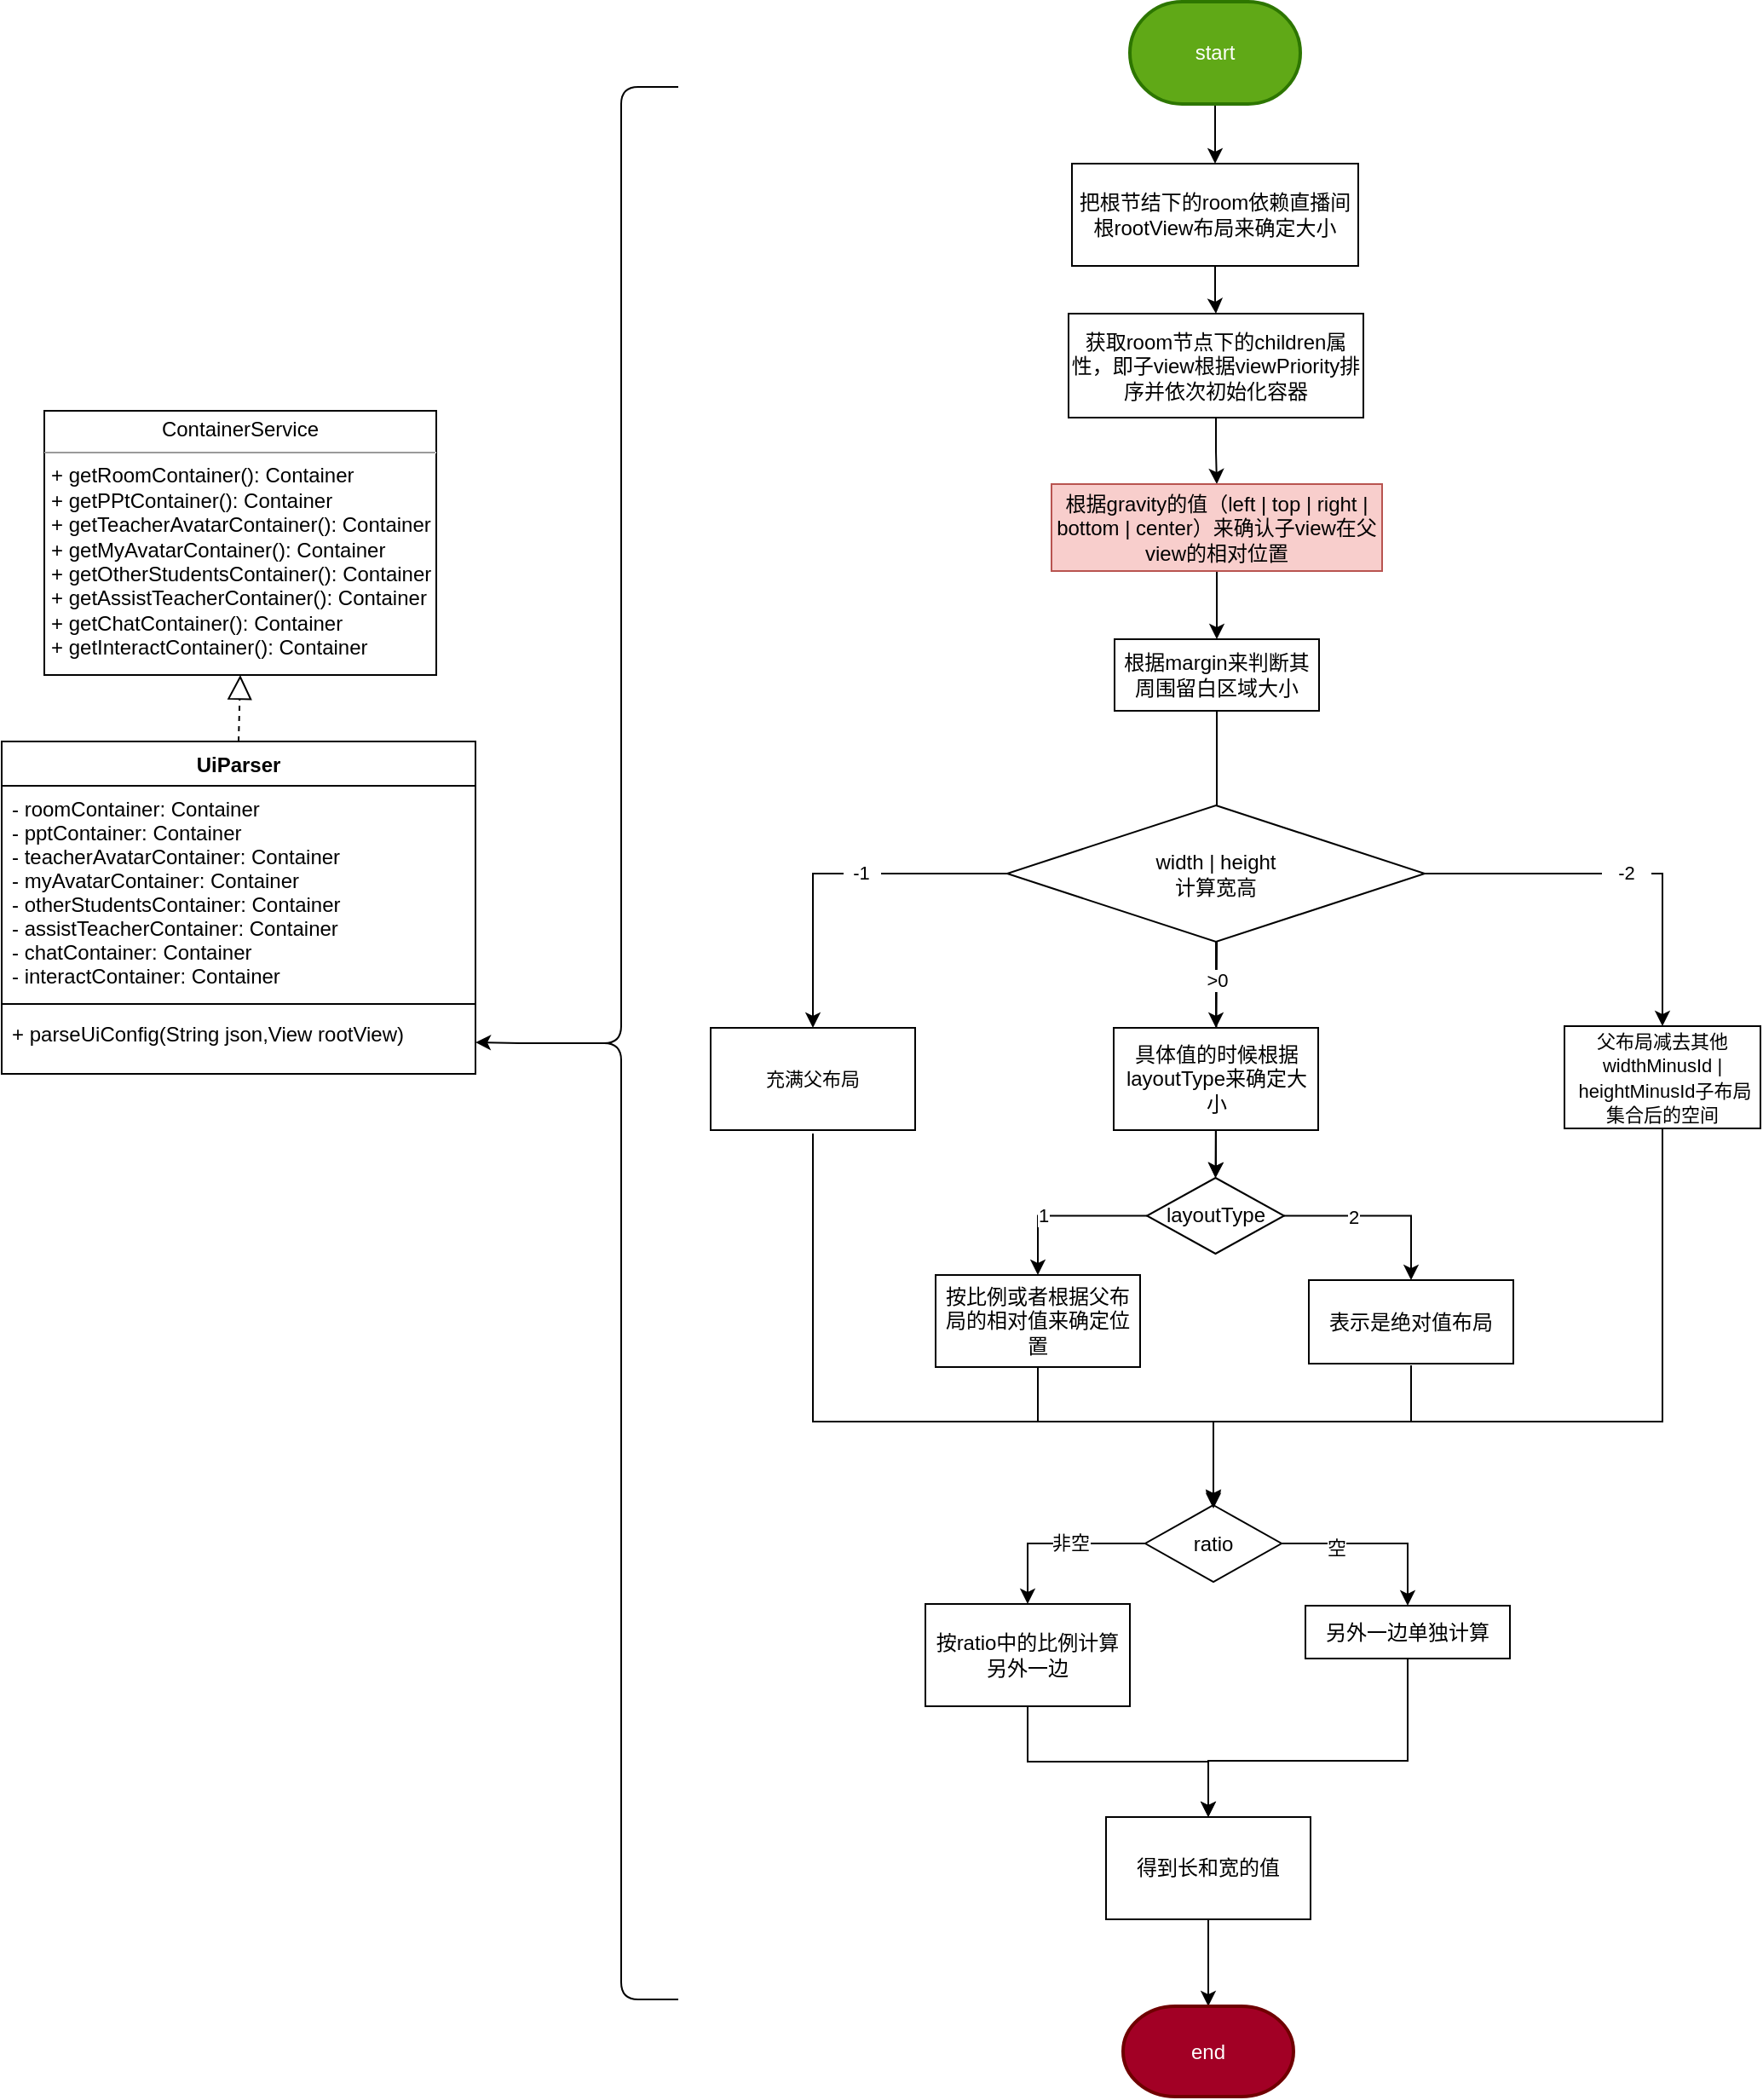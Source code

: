 <mxfile version="14.9.6" type="device"><diagram id="C5RBs43oDa-KdzZeNtuy" name="Page-1"><mxGraphModel dx="652" dy="500" grid="0" gridSize="10" guides="0" tooltips="1" connect="1" arrows="1" fold="1" page="1" pageScale="1" pageWidth="1169" pageHeight="1654" math="0" shadow="0"><root><mxCell id="WIyWlLk6GJQsqaUBKTNV-0"/><mxCell id="WIyWlLk6GJQsqaUBKTNV-1" parent="WIyWlLk6GJQsqaUBKTNV-0"/><mxCell id="HbjvcAHFf0g6dWcbL0tZ-0" value="&lt;p style=&quot;margin: 0px ; margin-top: 4px ; text-align: center&quot;&gt;ContainerService&lt;/p&gt;&lt;hr size=&quot;1&quot;&gt;&lt;p style=&quot;margin: 0px ; margin-left: 4px&quot;&gt;+ getRoomContainer(): Container&lt;br&gt;+ getPPtContainer(): Container&lt;/p&gt;&lt;p style=&quot;margin: 0px ; margin-left: 4px&quot;&gt;+ getTeacherAvatarContainer(): Container&lt;/p&gt;&lt;p style=&quot;margin: 0px ; margin-left: 4px&quot;&gt;+ getMyAvatarContainer(): Container&lt;/p&gt;&lt;p style=&quot;margin: 0px ; margin-left: 4px&quot;&gt;+ getOtherStudentsContainer(): Container&lt;/p&gt;&lt;p style=&quot;margin: 0px ; margin-left: 4px&quot;&gt;+ getAssistTeacherContainer(): Container&lt;/p&gt;&lt;p style=&quot;margin: 0px ; margin-left: 4px&quot;&gt;+ getChatContainer(): Container&lt;/p&gt;&lt;p style=&quot;margin: 0px ; margin-left: 4px&quot;&gt;+ getInteractContainer(): Container&lt;/p&gt;" style="verticalAlign=top;align=left;overflow=fill;fontSize=12;fontFamily=Helvetica;html=1;" vertex="1" parent="WIyWlLk6GJQsqaUBKTNV-1"><mxGeometry x="81" y="405" width="230" height="155" as="geometry"/></mxCell><mxCell id="HbjvcAHFf0g6dWcbL0tZ-3" value="" style="endArrow=block;dashed=1;endFill=0;endSize=12;html=1;exitX=0.5;exitY=0;exitDx=0;exitDy=0;entryX=0.5;entryY=1;entryDx=0;entryDy=0;" edge="1" parent="WIyWlLk6GJQsqaUBKTNV-1" source="HbjvcAHFf0g6dWcbL0tZ-4" target="HbjvcAHFf0g6dWcbL0tZ-0"><mxGeometry width="160" relative="1" as="geometry"><mxPoint x="225" y="640" as="sourcePoint"/><mxPoint x="380" y="635" as="targetPoint"/></mxGeometry></mxCell><mxCell id="HbjvcAHFf0g6dWcbL0tZ-4" value="UiParser" style="swimlane;fontStyle=1;align=center;verticalAlign=top;childLayout=stackLayout;horizontal=1;startSize=26;horizontalStack=0;resizeParent=1;resizeParentMax=0;resizeLast=0;collapsible=1;marginBottom=0;" vertex="1" parent="WIyWlLk6GJQsqaUBKTNV-1"><mxGeometry x="56" y="599" width="278" height="195" as="geometry"/></mxCell><mxCell id="HbjvcAHFf0g6dWcbL0tZ-5" value="- roomContainer: Container &#10;- pptContainer: Container&#10;- teacherAvatarContainer: Container&#10;- myAvatarContainer: Container&#10;- otherStudentsContainer: Container&#10;- assistTeacherContainer: Container&#10;- chatContainer: Container&#10;- interactContainer: Container" style="text;strokeColor=none;fillColor=none;align=left;verticalAlign=top;spacingLeft=4;spacingRight=4;overflow=hidden;rotatable=0;points=[[0,0.5],[1,0.5]];portConstraint=eastwest;" vertex="1" parent="HbjvcAHFf0g6dWcbL0tZ-4"><mxGeometry y="26" width="278" height="124" as="geometry"/></mxCell><mxCell id="HbjvcAHFf0g6dWcbL0tZ-6" value="" style="line;strokeWidth=1;fillColor=none;align=left;verticalAlign=middle;spacingTop=-1;spacingLeft=3;spacingRight=3;rotatable=0;labelPosition=right;points=[];portConstraint=eastwest;" vertex="1" parent="HbjvcAHFf0g6dWcbL0tZ-4"><mxGeometry y="150" width="278" height="8" as="geometry"/></mxCell><mxCell id="HbjvcAHFf0g6dWcbL0tZ-7" value="+ parseUiConfig(String json,View rootView)" style="text;strokeColor=none;fillColor=none;align=left;verticalAlign=top;spacingLeft=4;spacingRight=4;overflow=hidden;rotatable=0;points=[[0,0.5],[1,0.5]];portConstraint=eastwest;" vertex="1" parent="HbjvcAHFf0g6dWcbL0tZ-4"><mxGeometry y="158" width="278" height="37" as="geometry"/></mxCell><mxCell id="HbjvcAHFf0g6dWcbL0tZ-9" style="edgeStyle=orthogonalEdgeStyle;rounded=0;orthogonalLoop=1;jettySize=auto;html=1;exitX=0.1;exitY=0.5;exitDx=0;exitDy=0;exitPerimeter=0;entryX=1;entryY=0.5;entryDx=0;entryDy=0;" edge="1" parent="WIyWlLk6GJQsqaUBKTNV-1" source="HbjvcAHFf0g6dWcbL0tZ-8" target="HbjvcAHFf0g6dWcbL0tZ-7"><mxGeometry relative="1" as="geometry"/></mxCell><mxCell id="HbjvcAHFf0g6dWcbL0tZ-8" value="" style="shape=curlyBracket;whiteSpace=wrap;html=1;rounded=1;" vertex="1" parent="WIyWlLk6GJQsqaUBKTNV-1"><mxGeometry x="386" y="215" width="67" height="1122" as="geometry"/></mxCell><mxCell id="HbjvcAHFf0g6dWcbL0tZ-13" value="" style="edgeStyle=orthogonalEdgeStyle;rounded=0;orthogonalLoop=1;jettySize=auto;html=1;" edge="1" parent="WIyWlLk6GJQsqaUBKTNV-1" source="HbjvcAHFf0g6dWcbL0tZ-11" target="HbjvcAHFf0g6dWcbL0tZ-12"><mxGeometry relative="1" as="geometry"/></mxCell><mxCell id="HbjvcAHFf0g6dWcbL0tZ-11" value="把根节结下的room依赖直播间根rootView布局来确定大小" style="rounded=0;whiteSpace=wrap;html=1;" vertex="1" parent="WIyWlLk6GJQsqaUBKTNV-1"><mxGeometry x="684" y="260" width="168" height="60" as="geometry"/></mxCell><mxCell id="HbjvcAHFf0g6dWcbL0tZ-29" value="" style="edgeStyle=orthogonalEdgeStyle;rounded=0;orthogonalLoop=1;jettySize=auto;html=1;" edge="1" parent="WIyWlLk6GJQsqaUBKTNV-1" source="HbjvcAHFf0g6dWcbL0tZ-12" target="HbjvcAHFf0g6dWcbL0tZ-20"><mxGeometry relative="1" as="geometry"/></mxCell><mxCell id="HbjvcAHFf0g6dWcbL0tZ-12" value="获取room节点下的children属性，即子view根据viewPriority排序并依次初始化容器" style="whiteSpace=wrap;html=1;rounded=0;" vertex="1" parent="WIyWlLk6GJQsqaUBKTNV-1"><mxGeometry x="682" y="348" width="173" height="61" as="geometry"/></mxCell><mxCell id="HbjvcAHFf0g6dWcbL0tZ-14" value="layoutType" style="rhombus;whiteSpace=wrap;html=1;rounded=0;" vertex="1" parent="WIyWlLk6GJQsqaUBKTNV-1"><mxGeometry x="728" y="855" width="80.5" height="44.5" as="geometry"/></mxCell><mxCell id="HbjvcAHFf0g6dWcbL0tZ-83" value="" style="edgeStyle=orthogonalEdgeStyle;rounded=0;orthogonalLoop=1;jettySize=auto;html=1;" edge="1" parent="WIyWlLk6GJQsqaUBKTNV-1" source="HbjvcAHFf0g6dWcbL0tZ-20" target="HbjvcAHFf0g6dWcbL0tZ-31"><mxGeometry relative="1" as="geometry"/></mxCell><mxCell id="HbjvcAHFf0g6dWcbL0tZ-20" value="根据gravity的值（left | top | right | bottom | center）来确认子view在父view的相对位置" style="rounded=0;whiteSpace=wrap;html=1;fillColor=#f8cecc;strokeColor=#b85450;" vertex="1" parent="WIyWlLk6GJQsqaUBKTNV-1"><mxGeometry x="672" y="448" width="194" height="51" as="geometry"/></mxCell><mxCell id="HbjvcAHFf0g6dWcbL0tZ-38" value="" style="edgeStyle=orthogonalEdgeStyle;rounded=0;orthogonalLoop=1;jettySize=auto;html=1;" edge="1" parent="WIyWlLk6GJQsqaUBKTNV-1" source="HbjvcAHFf0g6dWcbL0tZ-31" target="HbjvcAHFf0g6dWcbL0tZ-14"><mxGeometry relative="1" as="geometry"/></mxCell><mxCell id="HbjvcAHFf0g6dWcbL0tZ-31" value="根据margin来判断其周围留白区域大小" style="whiteSpace=wrap;html=1;rounded=0;" vertex="1" parent="WIyWlLk6GJQsqaUBKTNV-1"><mxGeometry x="709" y="539" width="120" height="42" as="geometry"/></mxCell><mxCell id="HbjvcAHFf0g6dWcbL0tZ-40" value="" style="edgeStyle=orthogonalEdgeStyle;rounded=0;orthogonalLoop=1;jettySize=auto;html=1;" edge="1" parent="WIyWlLk6GJQsqaUBKTNV-1" source="HbjvcAHFf0g6dWcbL0tZ-37" target="HbjvcAHFf0g6dWcbL0tZ-39"><mxGeometry relative="1" as="geometry"/></mxCell><mxCell id="HbjvcAHFf0g6dWcbL0tZ-41" value="-1" style="edgeLabel;html=1;align=center;verticalAlign=middle;resizable=0;points=[];" vertex="1" connectable="0" parent="HbjvcAHFf0g6dWcbL0tZ-40"><mxGeometry x="-0.137" y="-1" relative="1" as="geometry"><mxPoint as="offset"/></mxGeometry></mxCell><mxCell id="HbjvcAHFf0g6dWcbL0tZ-42" value="&amp;nbsp; -1&amp;nbsp;&amp;nbsp;" style="edgeLabel;html=1;align=center;verticalAlign=middle;resizable=0;points=[];" vertex="1" connectable="0" parent="HbjvcAHFf0g6dWcbL0tZ-40"><mxGeometry x="-0.16" y="-1" relative="1" as="geometry"><mxPoint as="offset"/></mxGeometry></mxCell><mxCell id="HbjvcAHFf0g6dWcbL0tZ-44" value="" style="edgeStyle=orthogonalEdgeStyle;rounded=0;orthogonalLoop=1;jettySize=auto;html=1;" edge="1" parent="WIyWlLk6GJQsqaUBKTNV-1" source="HbjvcAHFf0g6dWcbL0tZ-37" target="HbjvcAHFf0g6dWcbL0tZ-43"><mxGeometry relative="1" as="geometry"/></mxCell><mxCell id="HbjvcAHFf0g6dWcbL0tZ-45" value="&amp;nbsp; &amp;nbsp;-2&amp;nbsp; &amp;nbsp;" style="edgeLabel;html=1;align=center;verticalAlign=middle;resizable=0;points=[];" vertex="1" connectable="0" parent="HbjvcAHFf0g6dWcbL0tZ-44"><mxGeometry x="0.032" y="1" relative="1" as="geometry"><mxPoint as="offset"/></mxGeometry></mxCell><mxCell id="HbjvcAHFf0g6dWcbL0tZ-48" value="" style="edgeStyle=orthogonalEdgeStyle;rounded=0;orthogonalLoop=1;jettySize=auto;html=1;" edge="1" parent="WIyWlLk6GJQsqaUBKTNV-1" source="HbjvcAHFf0g6dWcbL0tZ-37" target="HbjvcAHFf0g6dWcbL0tZ-47"><mxGeometry relative="1" as="geometry"/></mxCell><mxCell id="HbjvcAHFf0g6dWcbL0tZ-49" value="&amp;gt;0" style="edgeLabel;html=1;align=center;verticalAlign=middle;resizable=0;points=[];" vertex="1" connectable="0" parent="HbjvcAHFf0g6dWcbL0tZ-48"><mxGeometry x="-0.137" relative="1" as="geometry"><mxPoint as="offset"/></mxGeometry></mxCell><mxCell id="HbjvcAHFf0g6dWcbL0tZ-37" value="&lt;span&gt;width | height&lt;/span&gt;&lt;br&gt;&lt;span&gt;计算宽高&lt;/span&gt;" style="rhombus;whiteSpace=wrap;html=1;rounded=0;" vertex="1" parent="WIyWlLk6GJQsqaUBKTNV-1"><mxGeometry x="646" y="636.5" width="245" height="80" as="geometry"/></mxCell><mxCell id="HbjvcAHFf0g6dWcbL0tZ-39" value="&lt;span style=&quot;font-size: 11px ; background-color: rgb(255 , 255 , 255)&quot;&gt;充满父布局&lt;/span&gt;" style="whiteSpace=wrap;html=1;rounded=0;" vertex="1" parent="WIyWlLk6GJQsqaUBKTNV-1"><mxGeometry x="472" y="767" width="120" height="60" as="geometry"/></mxCell><mxCell id="HbjvcAHFf0g6dWcbL0tZ-43" value="&lt;span style=&quot;font-size: 11px ; background-color: rgb(255 , 255 , 255)&quot;&gt;父布局减去其他widthMinusId |&amp;nbsp;heightMinusId&lt;/span&gt;&lt;span style=&quot;font-size: 11px ; background-color: rgb(255 , 255 , 255)&quot;&gt;子布局&lt;/span&gt;&lt;span style=&quot;font-size: 11px ; background-color: rgb(255 , 255 , 255)&quot;&gt;&lt;br&gt;集合后的空间&lt;/span&gt;" style="whiteSpace=wrap;html=1;rounded=0;" vertex="1" parent="WIyWlLk6GJQsqaUBKTNV-1"><mxGeometry x="973" y="766" width="115" height="60" as="geometry"/></mxCell><mxCell id="HbjvcAHFf0g6dWcbL0tZ-62" value="" style="edgeStyle=orthogonalEdgeStyle;rounded=0;orthogonalLoop=1;jettySize=auto;html=1;" edge="1" parent="WIyWlLk6GJQsqaUBKTNV-1" source="HbjvcAHFf0g6dWcbL0tZ-47" target="HbjvcAHFf0g6dWcbL0tZ-14"><mxGeometry relative="1" as="geometry"/></mxCell><mxCell id="HbjvcAHFf0g6dWcbL0tZ-47" value="具体值的时候根据layoutType来确定大小" style="whiteSpace=wrap;html=1;rounded=0;" vertex="1" parent="WIyWlLk6GJQsqaUBKTNV-1"><mxGeometry x="708.5" y="767" width="120" height="60" as="geometry"/></mxCell><mxCell id="HbjvcAHFf0g6dWcbL0tZ-56" value="" style="edgeStyle=orthogonalEdgeStyle;rounded=0;orthogonalLoop=1;jettySize=auto;html=1;exitX=0;exitY=0.5;exitDx=0;exitDy=0;" edge="1" parent="WIyWlLk6GJQsqaUBKTNV-1" target="HbjvcAHFf0g6dWcbL0tZ-60" source="HbjvcAHFf0g6dWcbL0tZ-14"><mxGeometry relative="1" as="geometry"><mxPoint x="725.0" y="937.25" as="sourcePoint"/></mxGeometry></mxCell><mxCell id="HbjvcAHFf0g6dWcbL0tZ-57" value="1" style="edgeLabel;html=1;align=center;verticalAlign=middle;resizable=0;points=[];" vertex="1" connectable="0" parent="HbjvcAHFf0g6dWcbL0tZ-56"><mxGeometry x="0.237" y="-1" relative="1" as="geometry"><mxPoint as="offset"/></mxGeometry></mxCell><mxCell id="HbjvcAHFf0g6dWcbL0tZ-58" value="" style="edgeStyle=orthogonalEdgeStyle;rounded=0;orthogonalLoop=1;jettySize=auto;html=1;exitX=1;exitY=0.5;exitDx=0;exitDy=0;" edge="1" parent="WIyWlLk6GJQsqaUBKTNV-1" target="HbjvcAHFf0g6dWcbL0tZ-61" source="HbjvcAHFf0g6dWcbL0tZ-14"><mxGeometry relative="1" as="geometry"><mxPoint x="805.5" y="937.25" as="sourcePoint"/></mxGeometry></mxCell><mxCell id="HbjvcAHFf0g6dWcbL0tZ-59" value="2" style="edgeLabel;html=1;align=center;verticalAlign=middle;resizable=0;points=[];" vertex="1" connectable="0" parent="HbjvcAHFf0g6dWcbL0tZ-58"><mxGeometry x="-0.276" relative="1" as="geometry"><mxPoint as="offset"/></mxGeometry></mxCell><mxCell id="HbjvcAHFf0g6dWcbL0tZ-60" value="按比例或者根据父布局的相对值来确定位置" style="whiteSpace=wrap;html=1;rounded=0;" vertex="1" parent="WIyWlLk6GJQsqaUBKTNV-1"><mxGeometry x="604" y="912" width="120" height="54" as="geometry"/></mxCell><mxCell id="HbjvcAHFf0g6dWcbL0tZ-61" value="表示是绝对值布局" style="whiteSpace=wrap;html=1;rounded=0;" vertex="1" parent="WIyWlLk6GJQsqaUBKTNV-1"><mxGeometry x="823" y="915" width="120" height="49" as="geometry"/></mxCell><mxCell id="HbjvcAHFf0g6dWcbL0tZ-69" value="" style="edgeStyle=orthogonalEdgeStyle;rounded=0;orthogonalLoop=1;jettySize=auto;html=1;" edge="1" parent="WIyWlLk6GJQsqaUBKTNV-1" source="HbjvcAHFf0g6dWcbL0tZ-67" target="HbjvcAHFf0g6dWcbL0tZ-68"><mxGeometry relative="1" as="geometry"/></mxCell><mxCell id="HbjvcAHFf0g6dWcbL0tZ-70" value="空" style="edgeLabel;html=1;align=center;verticalAlign=middle;resizable=0;points=[];" vertex="1" connectable="0" parent="HbjvcAHFf0g6dWcbL0tZ-69"><mxGeometry x="-0.422" y="-2" relative="1" as="geometry"><mxPoint as="offset"/></mxGeometry></mxCell><mxCell id="HbjvcAHFf0g6dWcbL0tZ-72" value="" style="edgeStyle=orthogonalEdgeStyle;rounded=0;orthogonalLoop=1;jettySize=auto;html=1;" edge="1" parent="WIyWlLk6GJQsqaUBKTNV-1" source="HbjvcAHFf0g6dWcbL0tZ-67" target="HbjvcAHFf0g6dWcbL0tZ-71"><mxGeometry relative="1" as="geometry"/></mxCell><mxCell id="HbjvcAHFf0g6dWcbL0tZ-73" value="非空" style="edgeLabel;html=1;align=center;verticalAlign=middle;resizable=0;points=[];" vertex="1" connectable="0" parent="HbjvcAHFf0g6dWcbL0tZ-72"><mxGeometry x="-0.159" y="-1" relative="1" as="geometry"><mxPoint as="offset"/></mxGeometry></mxCell><mxCell id="HbjvcAHFf0g6dWcbL0tZ-67" value="ratio" style="rhombus;whiteSpace=wrap;html=1;" vertex="1" parent="WIyWlLk6GJQsqaUBKTNV-1"><mxGeometry x="727" y="1047" width="80" height="45" as="geometry"/></mxCell><mxCell id="HbjvcAHFf0g6dWcbL0tZ-68" value="另外一边单独计算" style="whiteSpace=wrap;html=1;rounded=0;" vertex="1" parent="WIyWlLk6GJQsqaUBKTNV-1"><mxGeometry x="821" y="1106" width="120" height="31" as="geometry"/></mxCell><mxCell id="HbjvcAHFf0g6dWcbL0tZ-71" value="按ratio中的比例计算另外一边" style="whiteSpace=wrap;html=1;rounded=0;" vertex="1" parent="WIyWlLk6GJQsqaUBKTNV-1"><mxGeometry x="598" y="1105" width="120" height="60" as="geometry"/></mxCell><mxCell id="HbjvcAHFf0g6dWcbL0tZ-74" value="" style="edgeStyle=elbowEdgeStyle;elbow=vertical;endArrow=classic;html=1;entryX=0.5;entryY=0;entryDx=0;entryDy=0;exitX=0.5;exitY=1;exitDx=0;exitDy=0;rounded=0;" edge="1" parent="WIyWlLk6GJQsqaUBKTNV-1" source="HbjvcAHFf0g6dWcbL0tZ-60" target="HbjvcAHFf0g6dWcbL0tZ-67"><mxGeometry width="50" height="50" relative="1" as="geometry"><mxPoint x="665" y="1059" as="sourcePoint"/><mxPoint x="676" y="1103" as="targetPoint"/><Array as="points"><mxPoint x="722" y="998"/></Array></mxGeometry></mxCell><mxCell id="HbjvcAHFf0g6dWcbL0tZ-75" value="" style="edgeStyle=elbowEdgeStyle;elbow=vertical;endArrow=classic;html=1;entryX=0.5;entryY=0;entryDx=0;entryDy=0;exitX=0.5;exitY=1;exitDx=0;exitDy=0;rounded=0;" edge="1" parent="WIyWlLk6GJQsqaUBKTNV-1"><mxGeometry width="50" height="50" relative="1" as="geometry"><mxPoint x="883" y="965" as="sourcePoint"/><mxPoint x="767" y="1048" as="targetPoint"/><Array as="points"><mxPoint x="841" y="998"/><mxPoint x="836" y="1095"/><mxPoint x="834" y="1081"/></Array></mxGeometry></mxCell><mxCell id="HbjvcAHFf0g6dWcbL0tZ-76" value="" style="edgeStyle=elbowEdgeStyle;elbow=vertical;endArrow=classic;html=1;entryX=0.5;entryY=0;entryDx=0;entryDy=0;exitX=0.5;exitY=1;exitDx=0;exitDy=0;rounded=0;" edge="1" parent="WIyWlLk6GJQsqaUBKTNV-1"><mxGeometry width="50" height="50" relative="1" as="geometry"><mxPoint x="532" y="829" as="sourcePoint"/><mxPoint x="767" y="1049" as="targetPoint"/><Array as="points"><mxPoint x="649" y="998"/><mxPoint x="708" y="1003"/><mxPoint x="614" y="1097"/></Array></mxGeometry></mxCell><mxCell id="HbjvcAHFf0g6dWcbL0tZ-77" value="" style="edgeStyle=elbowEdgeStyle;elbow=vertical;endArrow=classic;html=1;rounded=0;exitX=0.5;exitY=1;exitDx=0;exitDy=0;entryX=0.5;entryY=0;entryDx=0;entryDy=0;" edge="1" parent="WIyWlLk6GJQsqaUBKTNV-1" source="HbjvcAHFf0g6dWcbL0tZ-43" target="HbjvcAHFf0g6dWcbL0tZ-67"><mxGeometry width="50" height="50" relative="1" as="geometry"><mxPoint x="1056" y="843" as="sourcePoint"/><mxPoint x="799" y="1105" as="targetPoint"/><Array as="points"><mxPoint x="900" y="998"/><mxPoint x="872" y="1095"/><mxPoint x="875" y="1105"/><mxPoint x="995" y="1091"/></Array></mxGeometry></mxCell><mxCell id="HbjvcAHFf0g6dWcbL0tZ-85" value="" style="edgeStyle=orthogonalEdgeStyle;rounded=0;orthogonalLoop=1;jettySize=auto;html=1;entryX=0.5;entryY=0;entryDx=0;entryDy=0;entryPerimeter=0;" edge="1" parent="WIyWlLk6GJQsqaUBKTNV-1" source="HbjvcAHFf0g6dWcbL0tZ-79" target="HbjvcAHFf0g6dWcbL0tZ-90"><mxGeometry relative="1" as="geometry"><mxPoint x="836" y="1411.5" as="targetPoint"/></mxGeometry></mxCell><mxCell id="HbjvcAHFf0g6dWcbL0tZ-79" value="得到长和宽的值" style="rounded=0;whiteSpace=wrap;html=1;" vertex="1" parent="WIyWlLk6GJQsqaUBKTNV-1"><mxGeometry x="704" y="1230" width="120" height="60" as="geometry"/></mxCell><mxCell id="HbjvcAHFf0g6dWcbL0tZ-80" value="" style="edgeStyle=elbowEdgeStyle;elbow=vertical;endArrow=classic;html=1;rounded=0;exitX=0.5;exitY=1;exitDx=0;exitDy=0;entryX=0.5;entryY=0;entryDx=0;entryDy=0;" edge="1" parent="WIyWlLk6GJQsqaUBKTNV-1" source="HbjvcAHFf0g6dWcbL0tZ-68" target="HbjvcAHFf0g6dWcbL0tZ-79"><mxGeometry width="50" height="50" relative="1" as="geometry"><mxPoint x="889" y="1144" as="sourcePoint"/><mxPoint x="764" y="1228" as="targetPoint"/><Array as="points"><mxPoint x="823" y="1197"/><mxPoint x="938" y="1107.5"/><mxPoint x="938" y="1213.5"/><mxPoint x="1010" y="1104.5"/></Array></mxGeometry></mxCell><mxCell id="HbjvcAHFf0g6dWcbL0tZ-82" value="" style="edgeStyle=elbowEdgeStyle;elbow=vertical;endArrow=classic;html=1;exitX=0.5;exitY=1;exitDx=0;exitDy=0;rounded=0;entryX=0.5;entryY=0;entryDx=0;entryDy=0;" edge="1" parent="WIyWlLk6GJQsqaUBKTNV-1" source="HbjvcAHFf0g6dWcbL0tZ-71" target="HbjvcAHFf0g6dWcbL0tZ-79"><mxGeometry width="50" height="50" relative="1" as="geometry"><mxPoint x="733" y="1272.5" as="sourcePoint"/><mxPoint x="763" y="1230" as="targetPoint"/></mxGeometry></mxCell><mxCell id="HbjvcAHFf0g6dWcbL0tZ-90" value="end" style="strokeWidth=2;html=1;shape=mxgraph.flowchart.terminator;whiteSpace=wrap;rounded=1;fillColor=#a20025;strokeColor=#6F0000;fontColor=#ffffff;" vertex="1" parent="WIyWlLk6GJQsqaUBKTNV-1"><mxGeometry x="714" y="1341" width="100" height="53" as="geometry"/></mxCell><mxCell id="HbjvcAHFf0g6dWcbL0tZ-93" value="" style="edgeStyle=orthogonalEdgeStyle;rounded=0;orthogonalLoop=1;jettySize=auto;html=1;" edge="1" parent="WIyWlLk6GJQsqaUBKTNV-1" source="HbjvcAHFf0g6dWcbL0tZ-91" target="HbjvcAHFf0g6dWcbL0tZ-11"><mxGeometry relative="1" as="geometry"/></mxCell><mxCell id="HbjvcAHFf0g6dWcbL0tZ-91" value="start" style="strokeWidth=2;html=1;shape=mxgraph.flowchart.terminator;whiteSpace=wrap;rounded=1;fillColor=#60a917;strokeColor=#2D7600;fontColor=#ffffff;" vertex="1" parent="WIyWlLk6GJQsqaUBKTNV-1"><mxGeometry x="718" y="165" width="100" height="60" as="geometry"/></mxCell></root></mxGraphModel></diagram></mxfile>